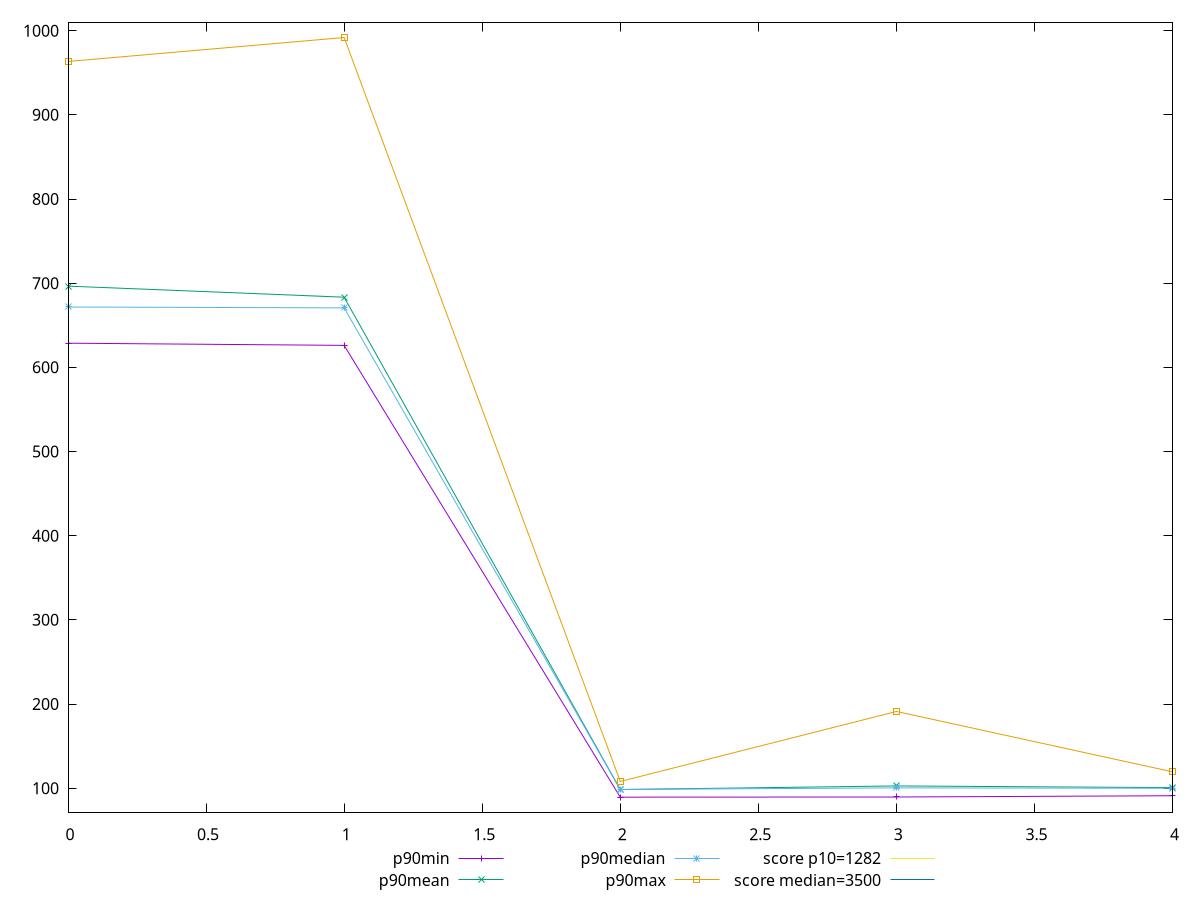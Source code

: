 reset

$p90Min <<EOF
0 628.7200000000005
1 626.1280000000004
2 89.344
3 89.51600000000002
4 91.024
EOF

$p90Mean <<EOF
0 696.4922978723406
1 683.3588510638298
2 98.38527659574468
3 102.66604255319149
4 100.65804255319149
EOF

$p90Median <<EOF
0 671.7180000000001
1 670.6720000000005
2 98.49600000000001
3 100.354
4 99.90599999999998
EOF

$p90Max <<EOF
0 963.4600000000003
1 991.9320000000002
2 107.98000000000002
3 191.156
4 119.41600000000003
EOF

set key outside below
set xrange [0:4]
set yrange [71.29223999999999:1009.9837600000003]
set trange [71.29223999999999:1009.9837600000003]
set terminal svg size 640, 560 enhanced background rgb 'white'
set output "report_00026_2021-02-22T21:38:55.199Z/bootup-time/progression/value.svg"

plot $p90Min title "p90min" with linespoints, \
     $p90Mean title "p90mean" with linespoints, \
     $p90Median title "p90median" with linespoints, \
     $p90Max title "p90max" with linespoints, \
     1282 title "score p10=1282", \
     3500 title "score median=3500"

reset
